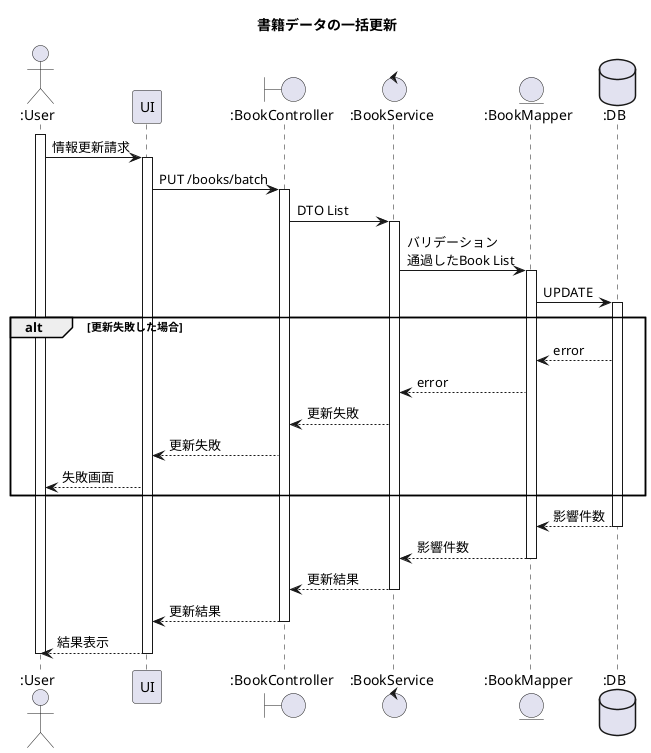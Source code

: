 @startuml updateBooks

title 書籍データの一括更新

actor ":User" as User
participant "UI" as UI
boundary ":BookController" as BookController
control ":BookService" as BookService
entity ":BookMapper" as BookMapper
database ":DB" as DB

activate User
User -> UI ++ : 情報更新請求
UI -> BookController ++ : PUT /books/batch
BookController -> BookService ++ : DTO List
BookService -> BookMapper ++ : バリデーション\n通過したBook List
BookMapper -> DB ++ : UPDATE

alt 更新失敗した場合
    DB --> BookMapper : error
    BookMapper --> BookService : error
    BookService --> BookController : 更新失敗
    BookController --> UI : 更新失敗
    UI --> User : 失敗画面
end

DB --> BookMapper -- : 影響件数
BookMapper --> BookService -- : 影響件数
BookService --> BookController -- : 更新結果
BookController --> UI -- : 更新結果
UI --> User -- : 結果表示
deactivate User

@enduml
